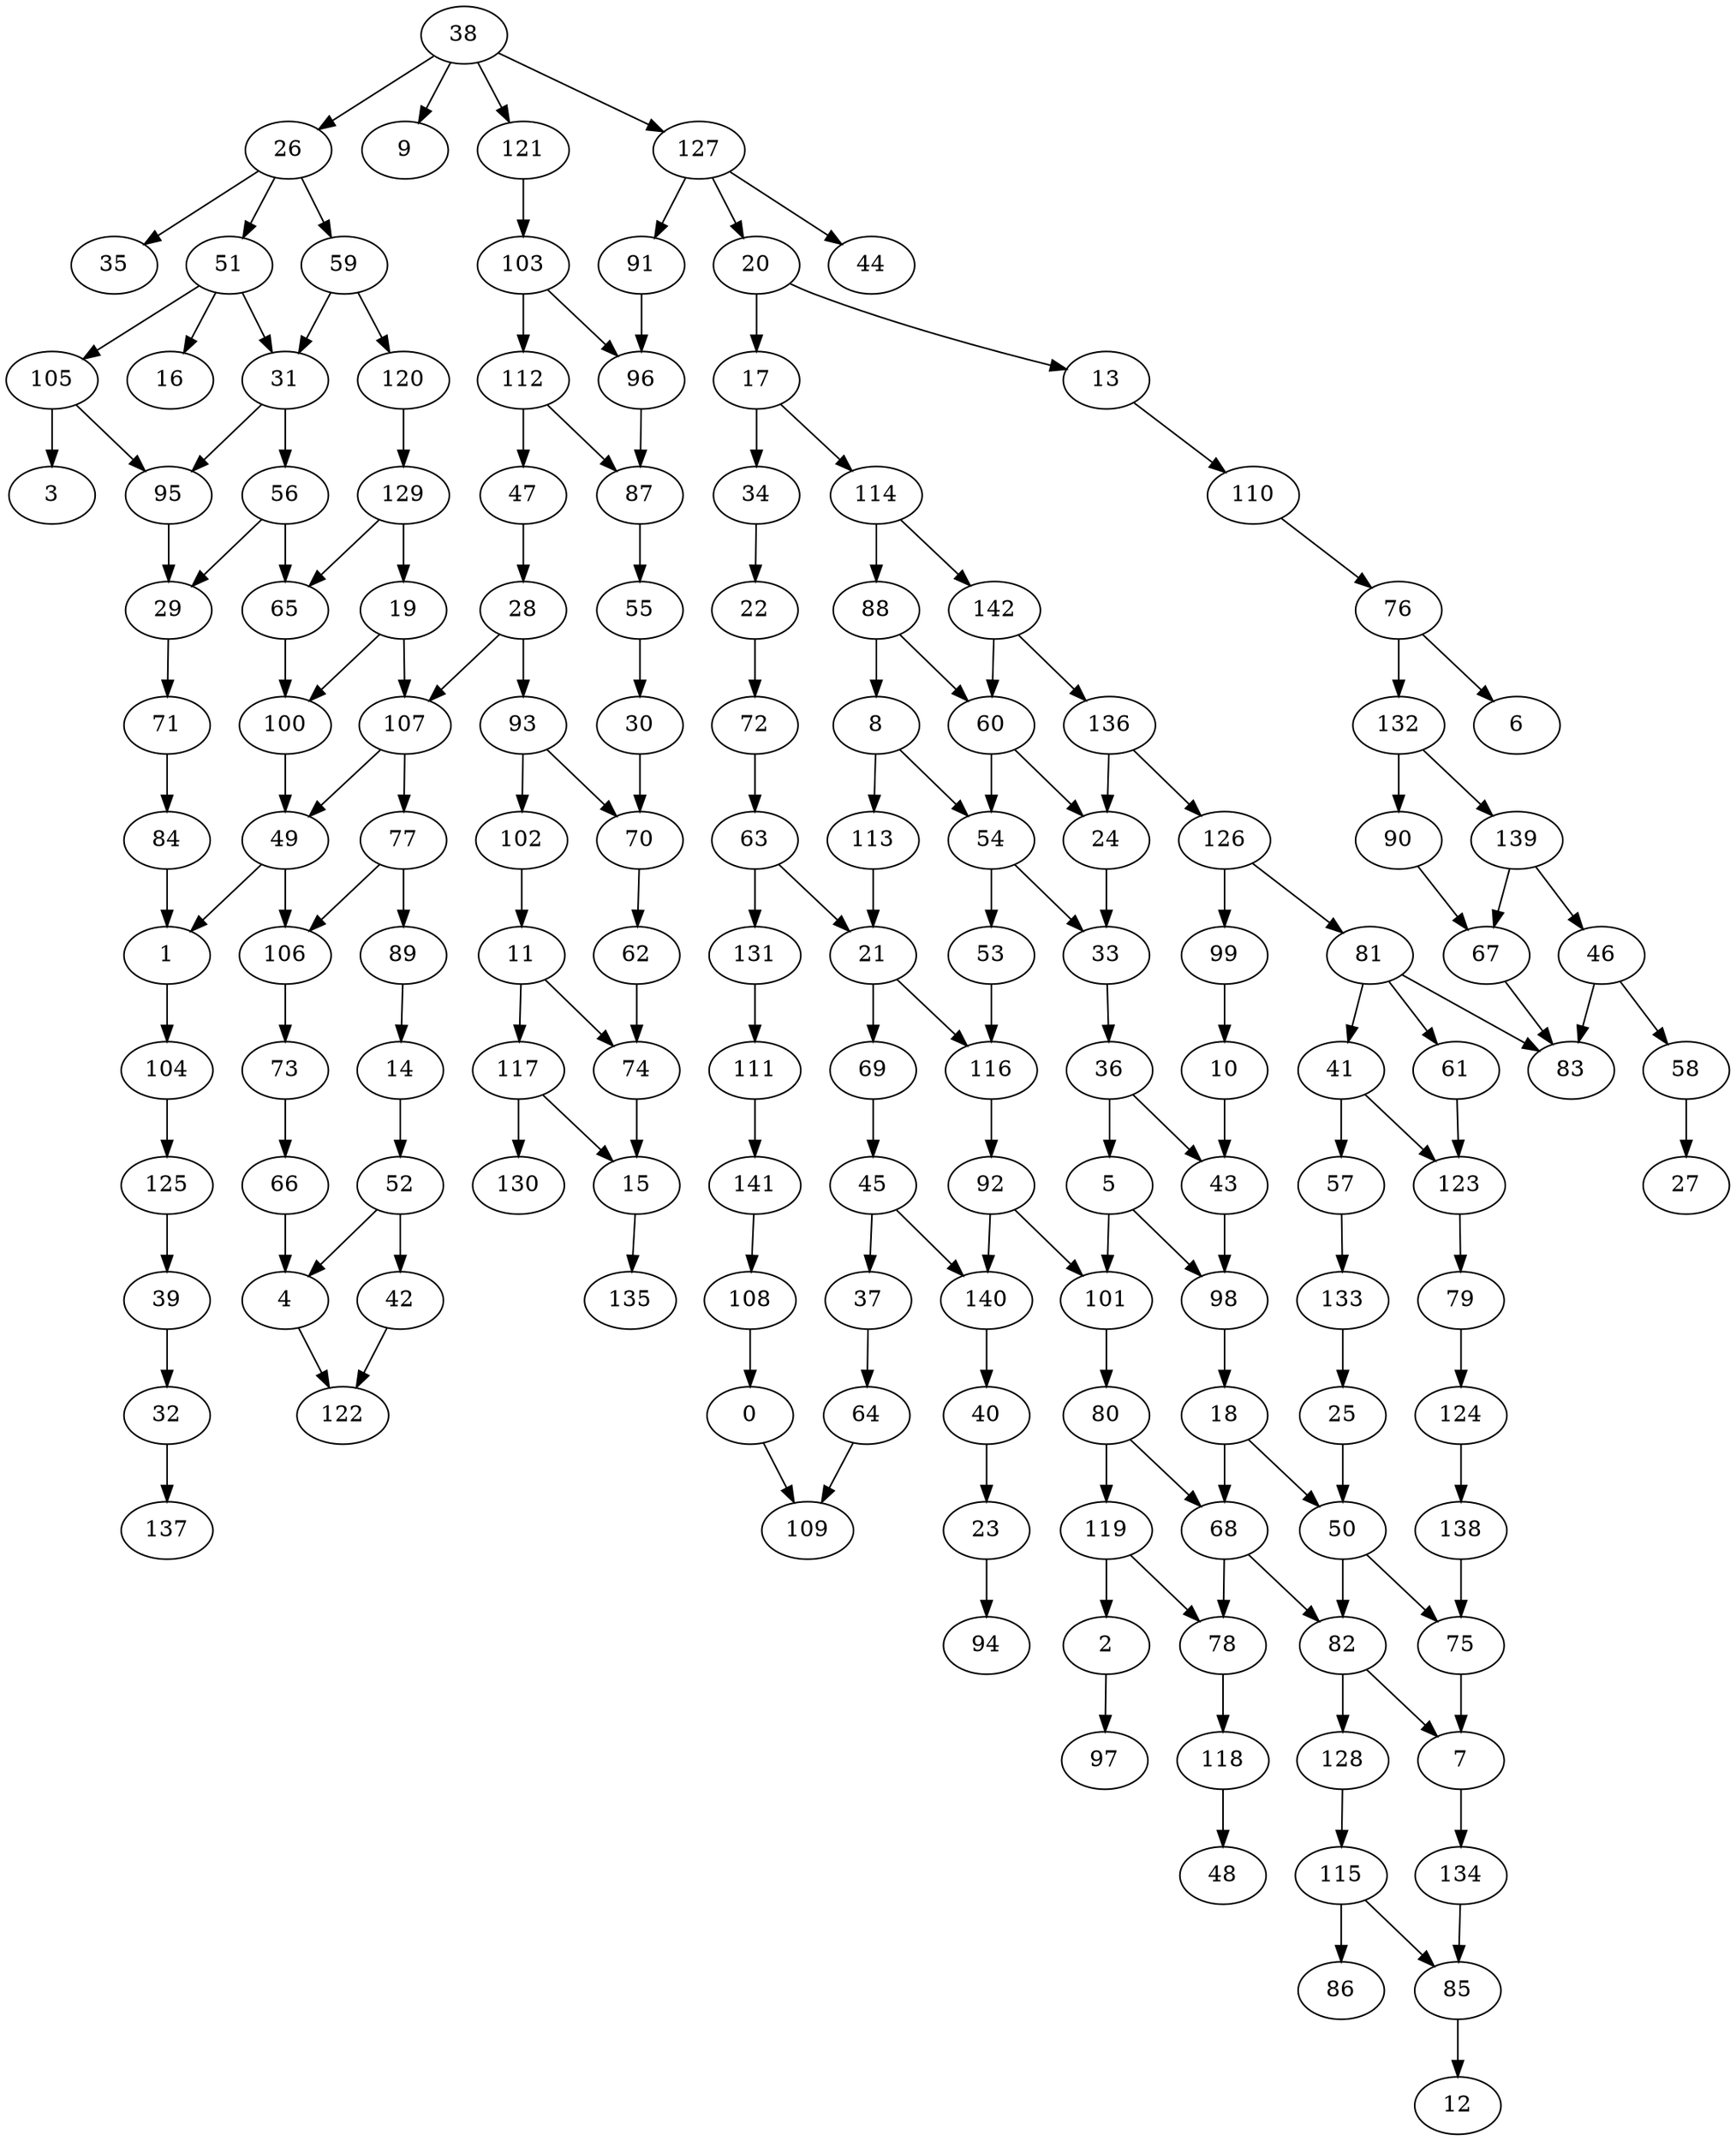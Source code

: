 strict digraph "" {
	0 -> 109;
	1 -> 104;
	2 -> 97;
	4 -> 122;
	5 -> 98;
	5 -> 101;
	7 -> 134;
	8 -> 54;
	8 -> 113;
	10 -> 43;
	11 -> 74;
	11 -> 117;
	13 -> 110;
	14 -> 52;
	15 -> 135;
	17 -> 34;
	17 -> 114;
	18 -> 50;
	18 -> 68;
	19 -> 100;
	19 -> 107;
	20 -> 13;
	20 -> 17;
	21 -> 69;
	21 -> 116;
	22 -> 72;
	23 -> 94;
	24 -> 33;
	25 -> 50;
	26 -> 35;
	26 -> 51;
	26 -> 59;
	28 -> 93;
	28 -> 107;
	29 -> 71;
	30 -> 70;
	31 -> 56;
	31 -> 95;
	32 -> 137;
	33 -> 36;
	34 -> 22;
	36 -> 5;
	36 -> 43;
	37 -> 64;
	38 -> 9;
	38 -> 26;
	38 -> 121;
	38 -> 127;
	39 -> 32;
	40 -> 23;
	41 -> 57;
	41 -> 123;
	42 -> 122;
	43 -> 98;
	45 -> 37;
	45 -> 140;
	46 -> 58;
	46 -> 83;
	47 -> 28;
	49 -> 1;
	49 -> 106;
	50 -> 75;
	50 -> 82;
	51 -> 16;
	51 -> 31;
	51 -> 105;
	52 -> 4;
	52 -> 42;
	53 -> 116;
	54 -> 33;
	54 -> 53;
	55 -> 30;
	56 -> 29;
	56 -> 65;
	57 -> 133;
	58 -> 27;
	59 -> 31;
	59 -> 120;
	60 -> 24;
	60 -> 54;
	61 -> 123;
	62 -> 74;
	63 -> 21;
	63 -> 131;
	64 -> 109;
	65 -> 100;
	66 -> 4;
	67 -> 83;
	68 -> 78;
	68 -> 82;
	69 -> 45;
	70 -> 62;
	71 -> 84;
	72 -> 63;
	73 -> 66;
	74 -> 15;
	75 -> 7;
	76 -> 6;
	76 -> 132;
	77 -> 89;
	77 -> 106;
	78 -> 118;
	79 -> 124;
	80 -> 68;
	80 -> 119;
	81 -> 41;
	81 -> 61;
	81 -> 83;
	82 -> 7;
	82 -> 128;
	84 -> 1;
	85 -> 12;
	87 -> 55;
	88 -> 8;
	88 -> 60;
	89 -> 14;
	90 -> 67;
	91 -> 96;
	92 -> 101;
	92 -> 140;
	93 -> 70;
	93 -> 102;
	95 -> 29;
	96 -> 87;
	98 -> 18;
	99 -> 10;
	100 -> 49;
	101 -> 80;
	102 -> 11;
	103 -> 96;
	103 -> 112;
	104 -> 125;
	105 -> 3;
	105 -> 95;
	106 -> 73;
	107 -> 49;
	107 -> 77;
	108 -> 0;
	110 -> 76;
	111 -> 141;
	112 -> 47;
	112 -> 87;
	113 -> 21;
	114 -> 88;
	114 -> 142;
	115 -> 85;
	115 -> 86;
	116 -> 92;
	117 -> 15;
	117 -> 130;
	118 -> 48;
	119 -> 2;
	119 -> 78;
	120 -> 129;
	121 -> 103;
	123 -> 79;
	124 -> 138;
	125 -> 39;
	126 -> 81;
	126 -> 99;
	127 -> 20;
	127 -> 44;
	127 -> 91;
	128 -> 115;
	129 -> 19;
	129 -> 65;
	131 -> 111;
	132 -> 90;
	132 -> 139;
	133 -> 25;
	134 -> 85;
	136 -> 24;
	136 -> 126;
	138 -> 75;
	139 -> 46;
	139 -> 67;
	140 -> 40;
	141 -> 108;
	142 -> 60;
	142 -> 136;
}

